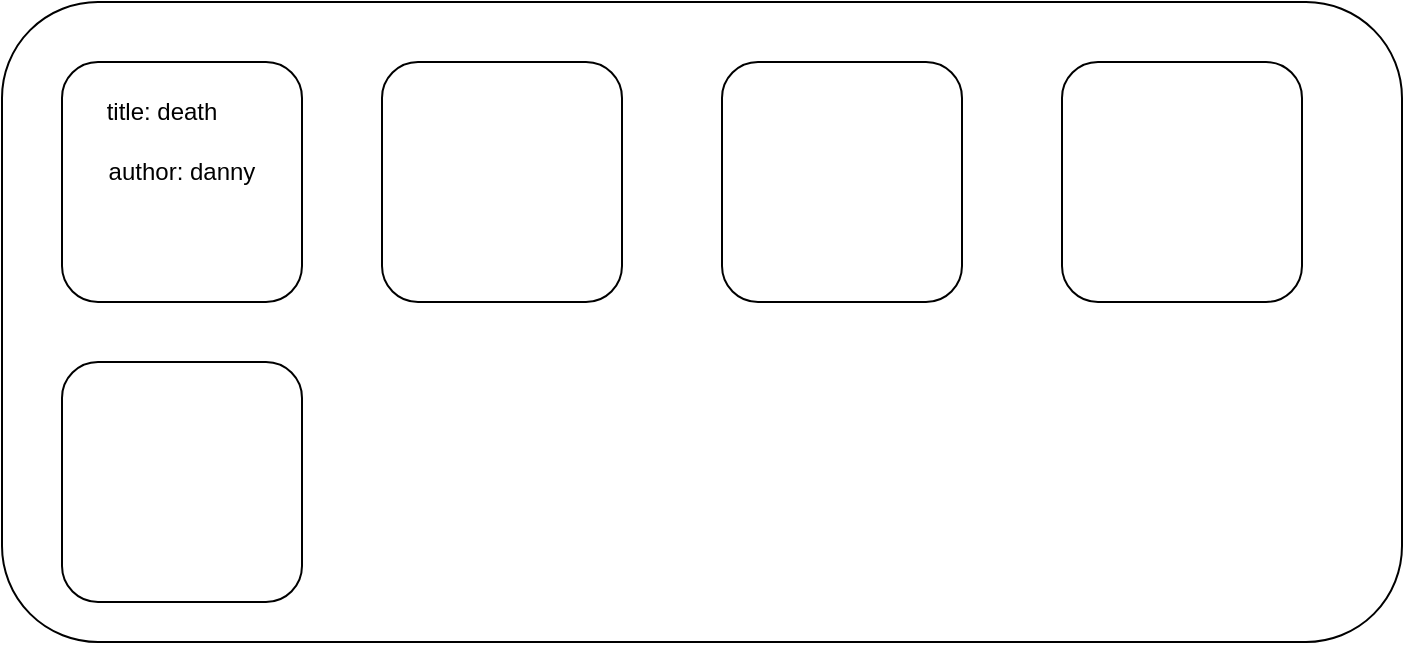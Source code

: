 <mxfile>
    <diagram id="RRVVOO-FvNiXiNOHlajq" name="Page-1">
        <mxGraphModel dx="907" dy="532" grid="1" gridSize="10" guides="1" tooltips="1" connect="1" arrows="1" fold="1" page="1" pageScale="1" pageWidth="827" pageHeight="1169" math="0" shadow="0">
            <root>
                <mxCell id="0"/>
                <mxCell id="1" parent="0"/>
                <mxCell id="2" value="" style="rounded=1;whiteSpace=wrap;html=1;" vertex="1" parent="1">
                    <mxGeometry x="30" y="30" width="700" height="320" as="geometry"/>
                </mxCell>
                <mxCell id="3" value="" style="rounded=1;whiteSpace=wrap;html=1;" vertex="1" parent="1">
                    <mxGeometry x="60" y="60" width="120" height="120" as="geometry"/>
                </mxCell>
                <mxCell id="4" value="" style="rounded=1;whiteSpace=wrap;html=1;" vertex="1" parent="1">
                    <mxGeometry x="60" y="210" width="120" height="120" as="geometry"/>
                </mxCell>
                <mxCell id="5" value="" style="rounded=1;whiteSpace=wrap;html=1;" vertex="1" parent="1">
                    <mxGeometry x="220" y="60" width="120" height="120" as="geometry"/>
                </mxCell>
                <mxCell id="6" value="" style="rounded=1;whiteSpace=wrap;html=1;" vertex="1" parent="1">
                    <mxGeometry x="390" y="60" width="120" height="120" as="geometry"/>
                </mxCell>
                <mxCell id="7" value="" style="rounded=1;whiteSpace=wrap;html=1;" vertex="1" parent="1">
                    <mxGeometry x="560" y="60" width="120" height="120" as="geometry"/>
                </mxCell>
                <mxCell id="8" value="title: death" style="text;html=1;strokeColor=none;fillColor=none;align=center;verticalAlign=middle;whiteSpace=wrap;rounded=0;" vertex="1" parent="1">
                    <mxGeometry x="80" y="70" width="60" height="30" as="geometry"/>
                </mxCell>
                <mxCell id="9" value="author: danny" style="text;html=1;strokeColor=none;fillColor=none;align=center;verticalAlign=middle;whiteSpace=wrap;rounded=0;" vertex="1" parent="1">
                    <mxGeometry x="80" y="100" width="80" height="30" as="geometry"/>
                </mxCell>
            </root>
        </mxGraphModel>
    </diagram>
</mxfile>